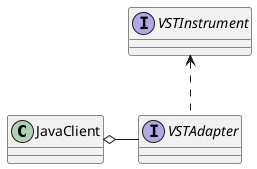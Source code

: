 @startuml
class JavaClient
interface VSTInstrument
interface VSTAdapter

JavaClient o- VSTAdapter
VSTInstrument <.. VSTAdapter
@enduml